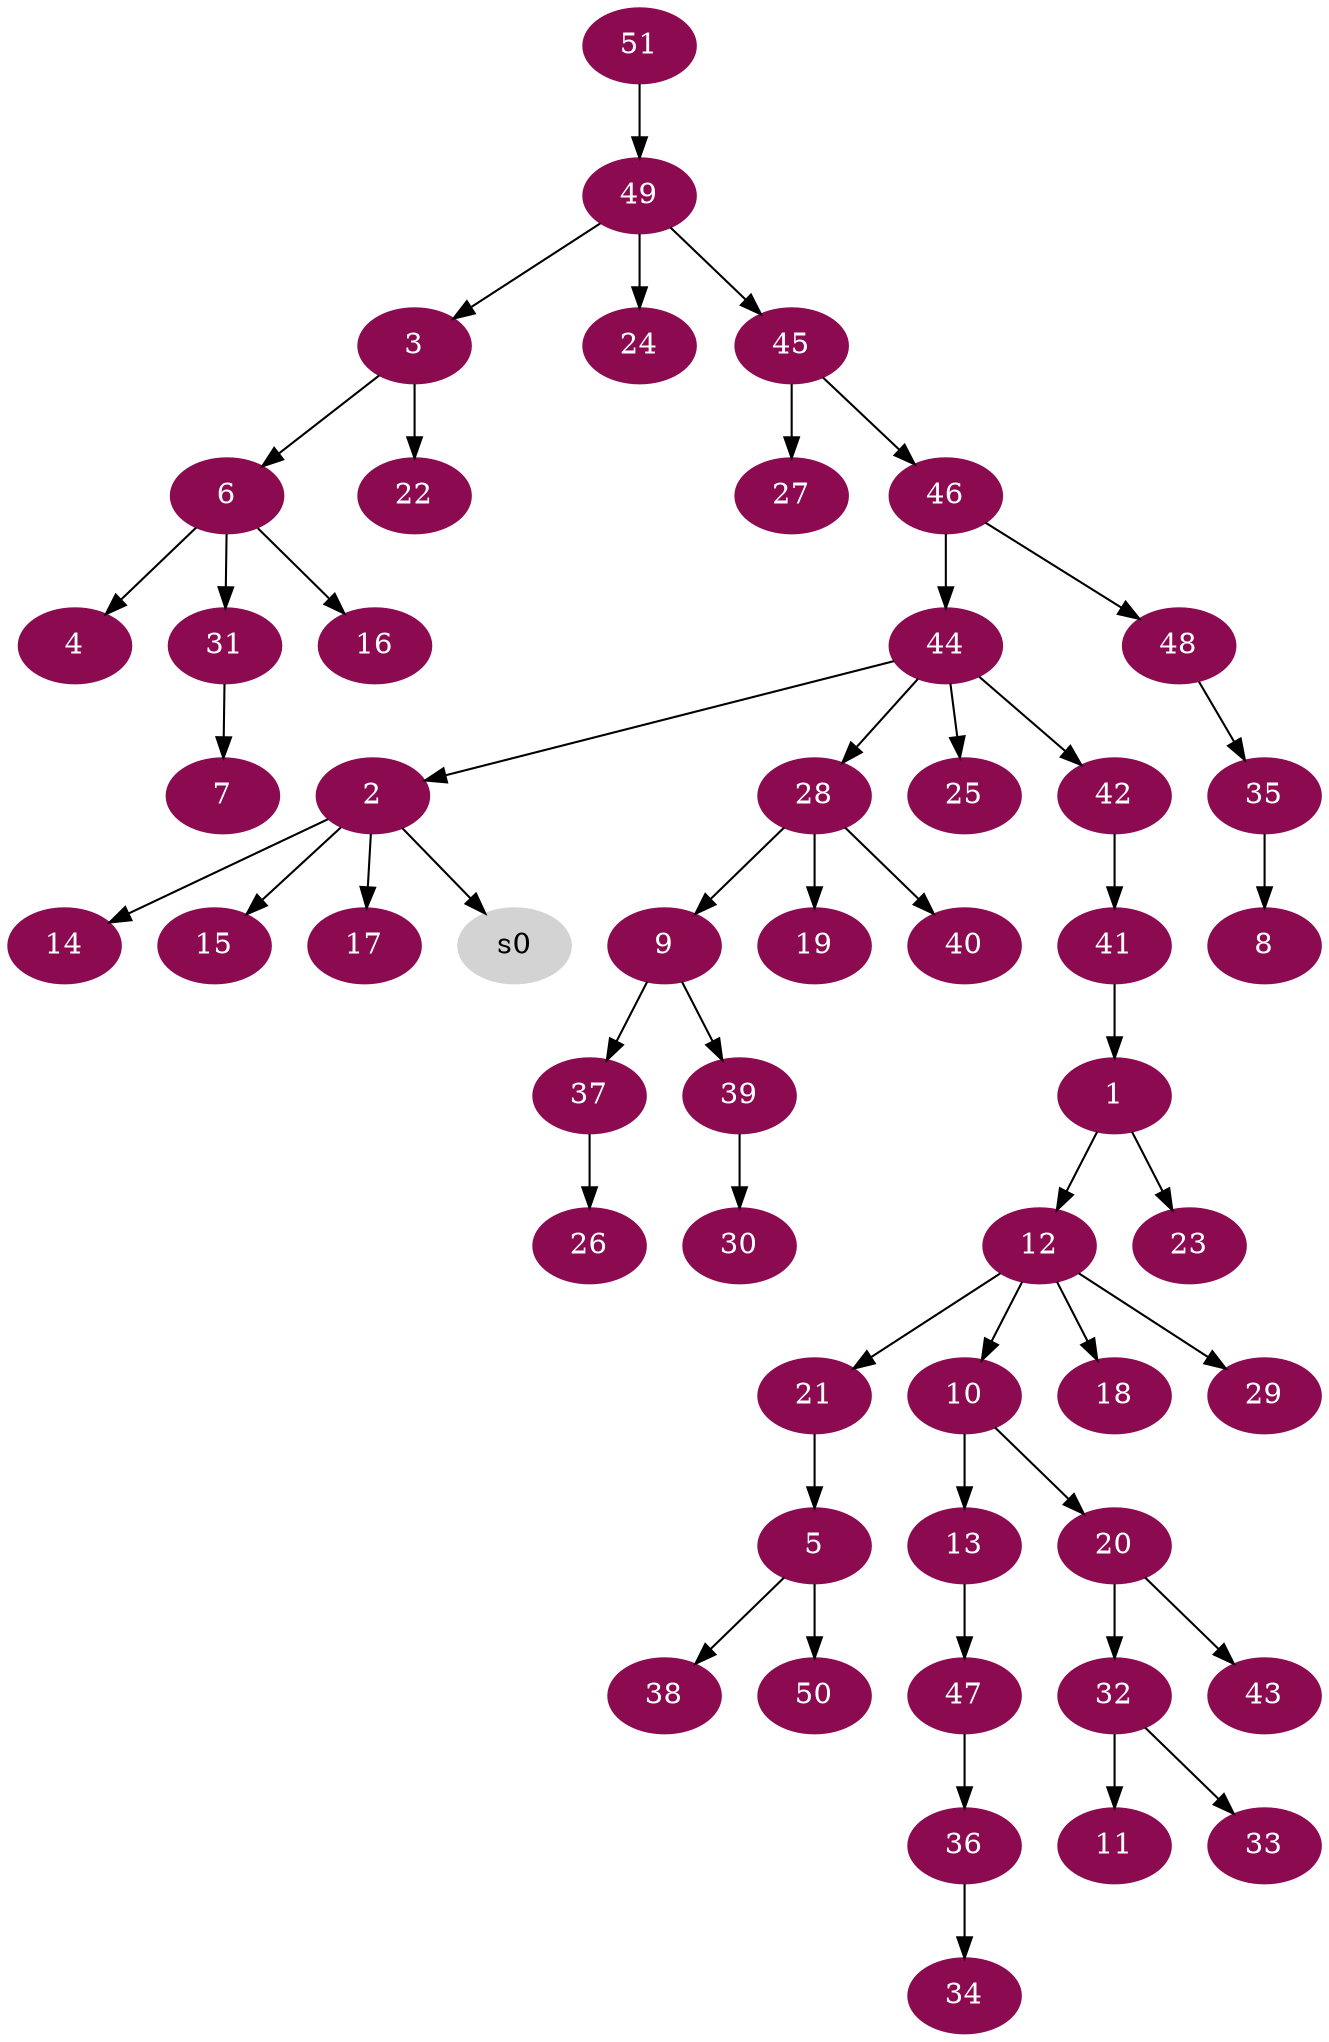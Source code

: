 digraph G {
node [color=deeppink4, style=filled, fontcolor=white];
41 -> 1;
44 -> 2;
49 -> 3;
6 -> 4;
21 -> 5;
3 -> 6;
31 -> 7;
35 -> 8;
28 -> 9;
12 -> 10;
32 -> 11;
1 -> 12;
10 -> 13;
2 -> 14;
2 -> 15;
6 -> 16;
2 -> 17;
12 -> 18;
28 -> 19;
10 -> 20;
12 -> 21;
3 -> 22;
1 -> 23;
49 -> 24;
44 -> 25;
37 -> 26;
45 -> 27;
44 -> 28;
12 -> 29;
39 -> 30;
6 -> 31;
20 -> 32;
32 -> 33;
36 -> 34;
48 -> 35;
47 -> 36;
9 -> 37;
5 -> 38;
9 -> 39;
28 -> 40;
42 -> 41;
44 -> 42;
20 -> 43;
46 -> 44;
49 -> 45;
45 -> 46;
13 -> 47;
46 -> 48;
51 -> 49;
5 -> 50;
node [color=lightgrey, style=filled, fontcolor=black];
2 -> s0;
}
